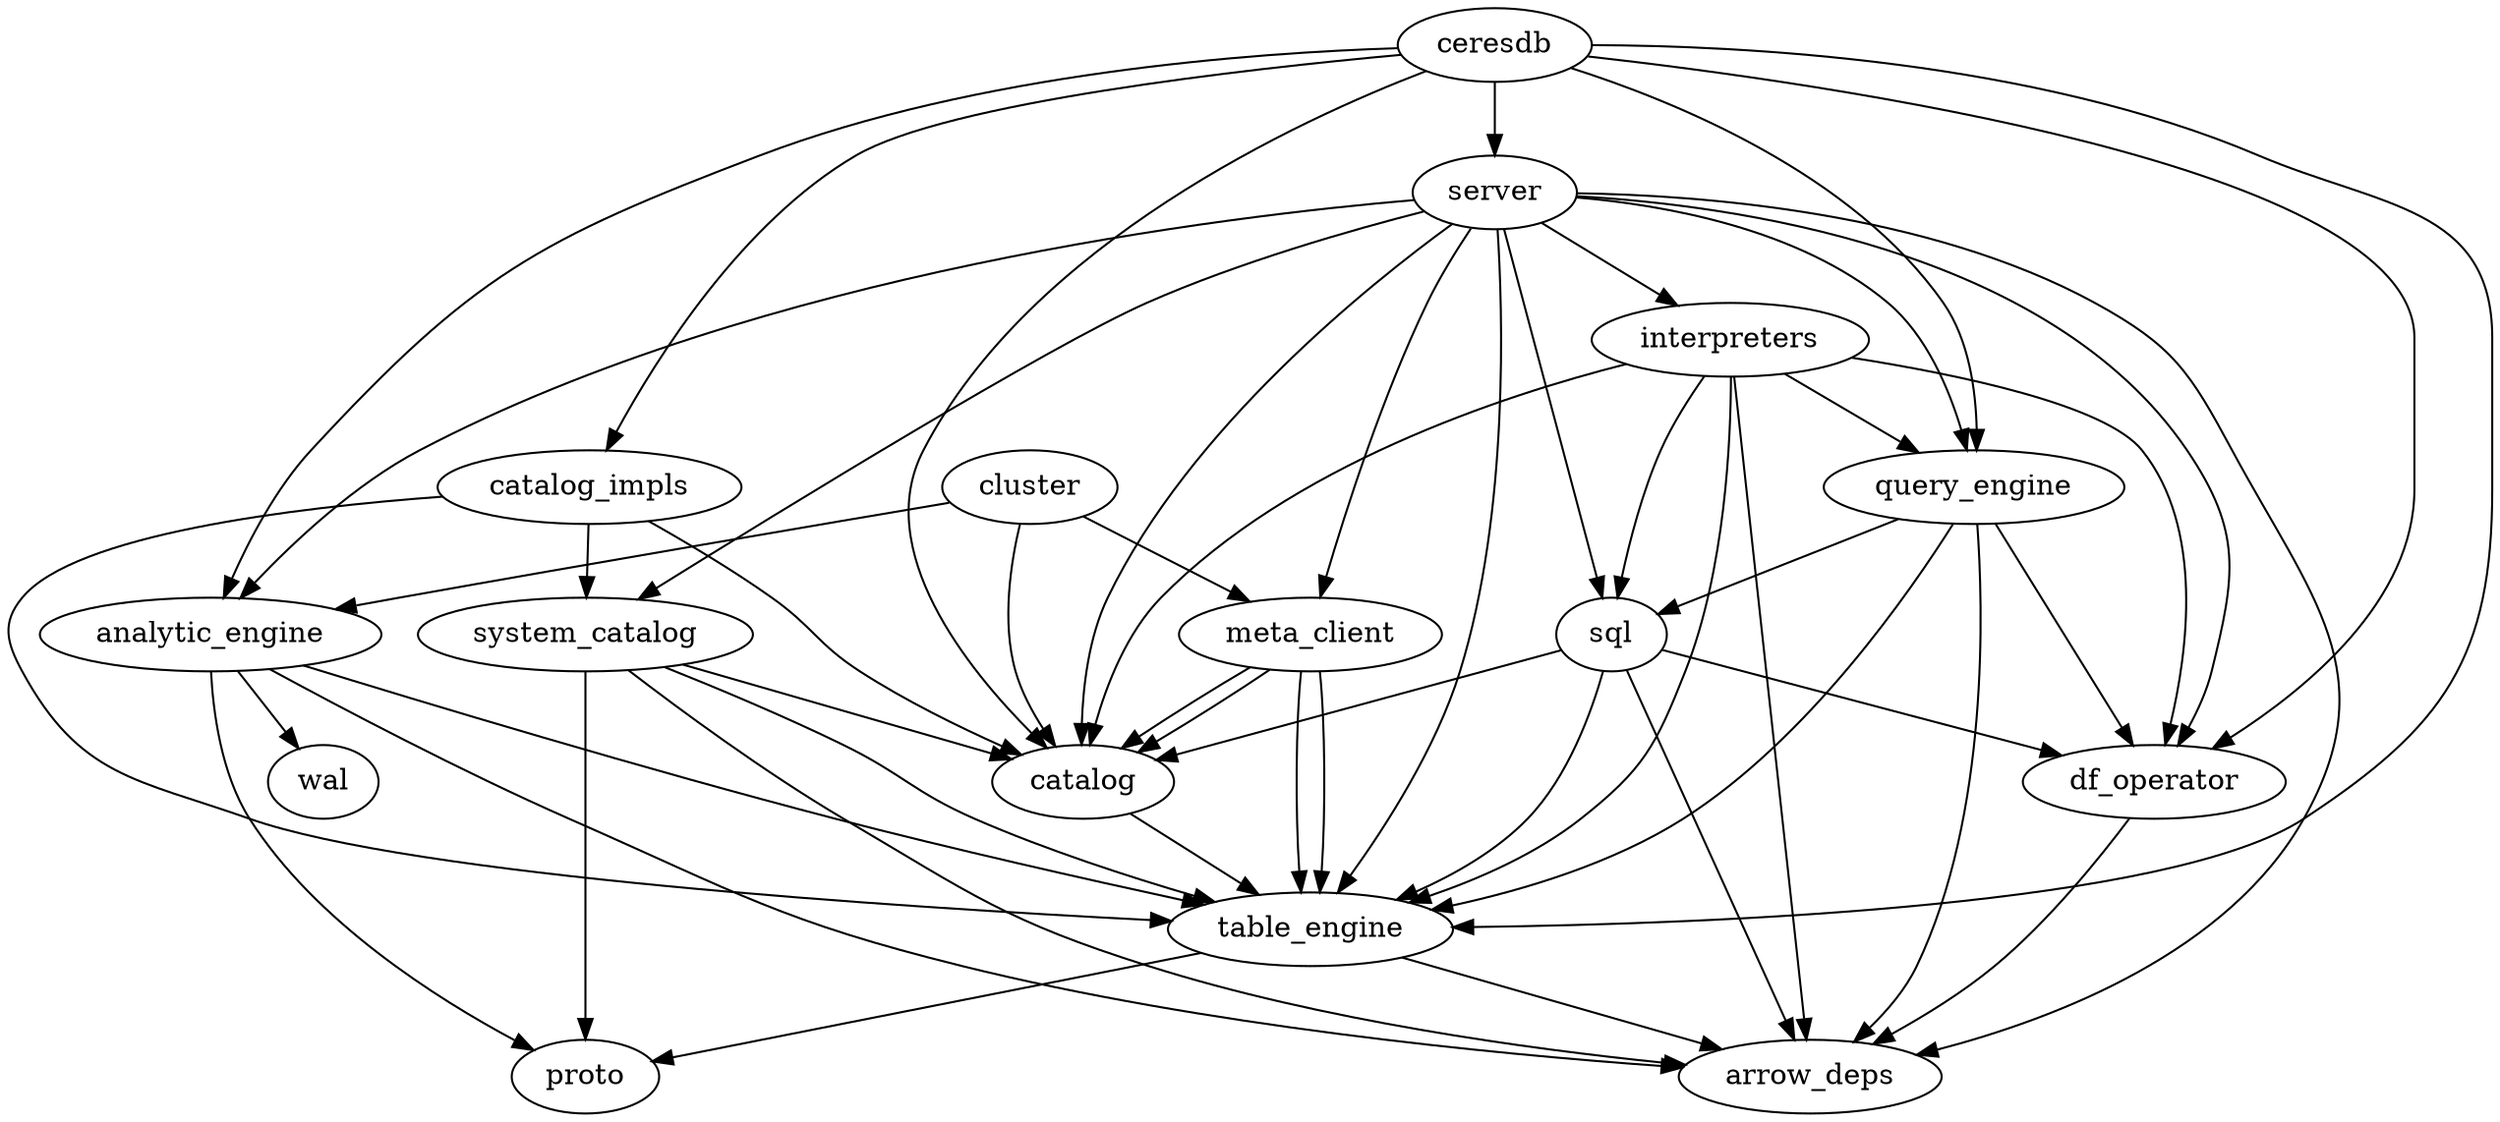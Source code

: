 // Licensed to the Apache Software Foundation (ASF) under one
// or more contributor license agreements.  See the NOTICE file
// distributed with this work for additional information
// regarding copyright ownership.  The ASF licenses this file
// to you under the Apache License, Version 2.0 (the
// "License"); you may not use this file except in compliance
// with the License.  You may obtain a copy of the License at
//
//   http://www.apache.org/licenses/LICENSE-2.0
//
// Unless required by applicable law or agreed to in writing,
// software distributed under the License is distributed on an
// "AS IS" BASIS, WITHOUT WARRANTIES OR CONDITIONS OF ANY
// KIND, either express or implied.  See the License for the
// specific language governing permissions and limitations
// under the License.

// to update svg, run:
// ```bash
// dot -Tsvg crate-deps.dot > ./crate-deps.svg
// ```

digraph G {

    arrow_deps

    analytic_engine -> arrow_deps
    analytic_engine -> proto
    analytic_engine -> table_engine
    analytic_engine -> wal

    catalog -> table_engine

    catalog_impls -> catalog
    catalog_impls -> system_catalog
    catalog_impls -> table_engine

    cluster -> analytic_engine
    cluster -> catalog
    cluster -> meta_client

    interpreters -> catalog
    interpreters -> sql
    interpreters -> table_engine
    interpreters -> df_operator
    interpreters -> query_engine
    interpreters -> arrow_deps

    meta_client -> catalog
    meta_client -> table_engine

    meta_client -> catalog
    meta_client -> table_engine

    query_engine -> arrow_deps
    query_engine -> sql
    query_engine -> table_engine
    query_engine -> df_operator

    server -> analytic_engine
    server -> arrow_deps
    server -> catalog
    server -> interpreters
    server -> meta_client
    server -> query_engine
    server -> sql
    server -> system_catalog
    server -> table_engine
    server -> df_operator

    sql -> arrow_deps
    sql -> catalog
    sql -> table_engine
    sql -> df_operator

    system_catalog -> arrow_deps
    system_catalog -> catalog
    system_catalog -> proto
    system_catalog -> table_engine

    table_engine -> arrow_deps
    table_engine -> proto

    df_operator -> arrow_deps

    ceresdb -> analytic_engine
    ceresdb -> catalog
    ceresdb -> catalog_impls
    ceresdb -> query_engine
    ceresdb -> server
    ceresdb -> table_engine
    ceresdb -> df_operator
}
